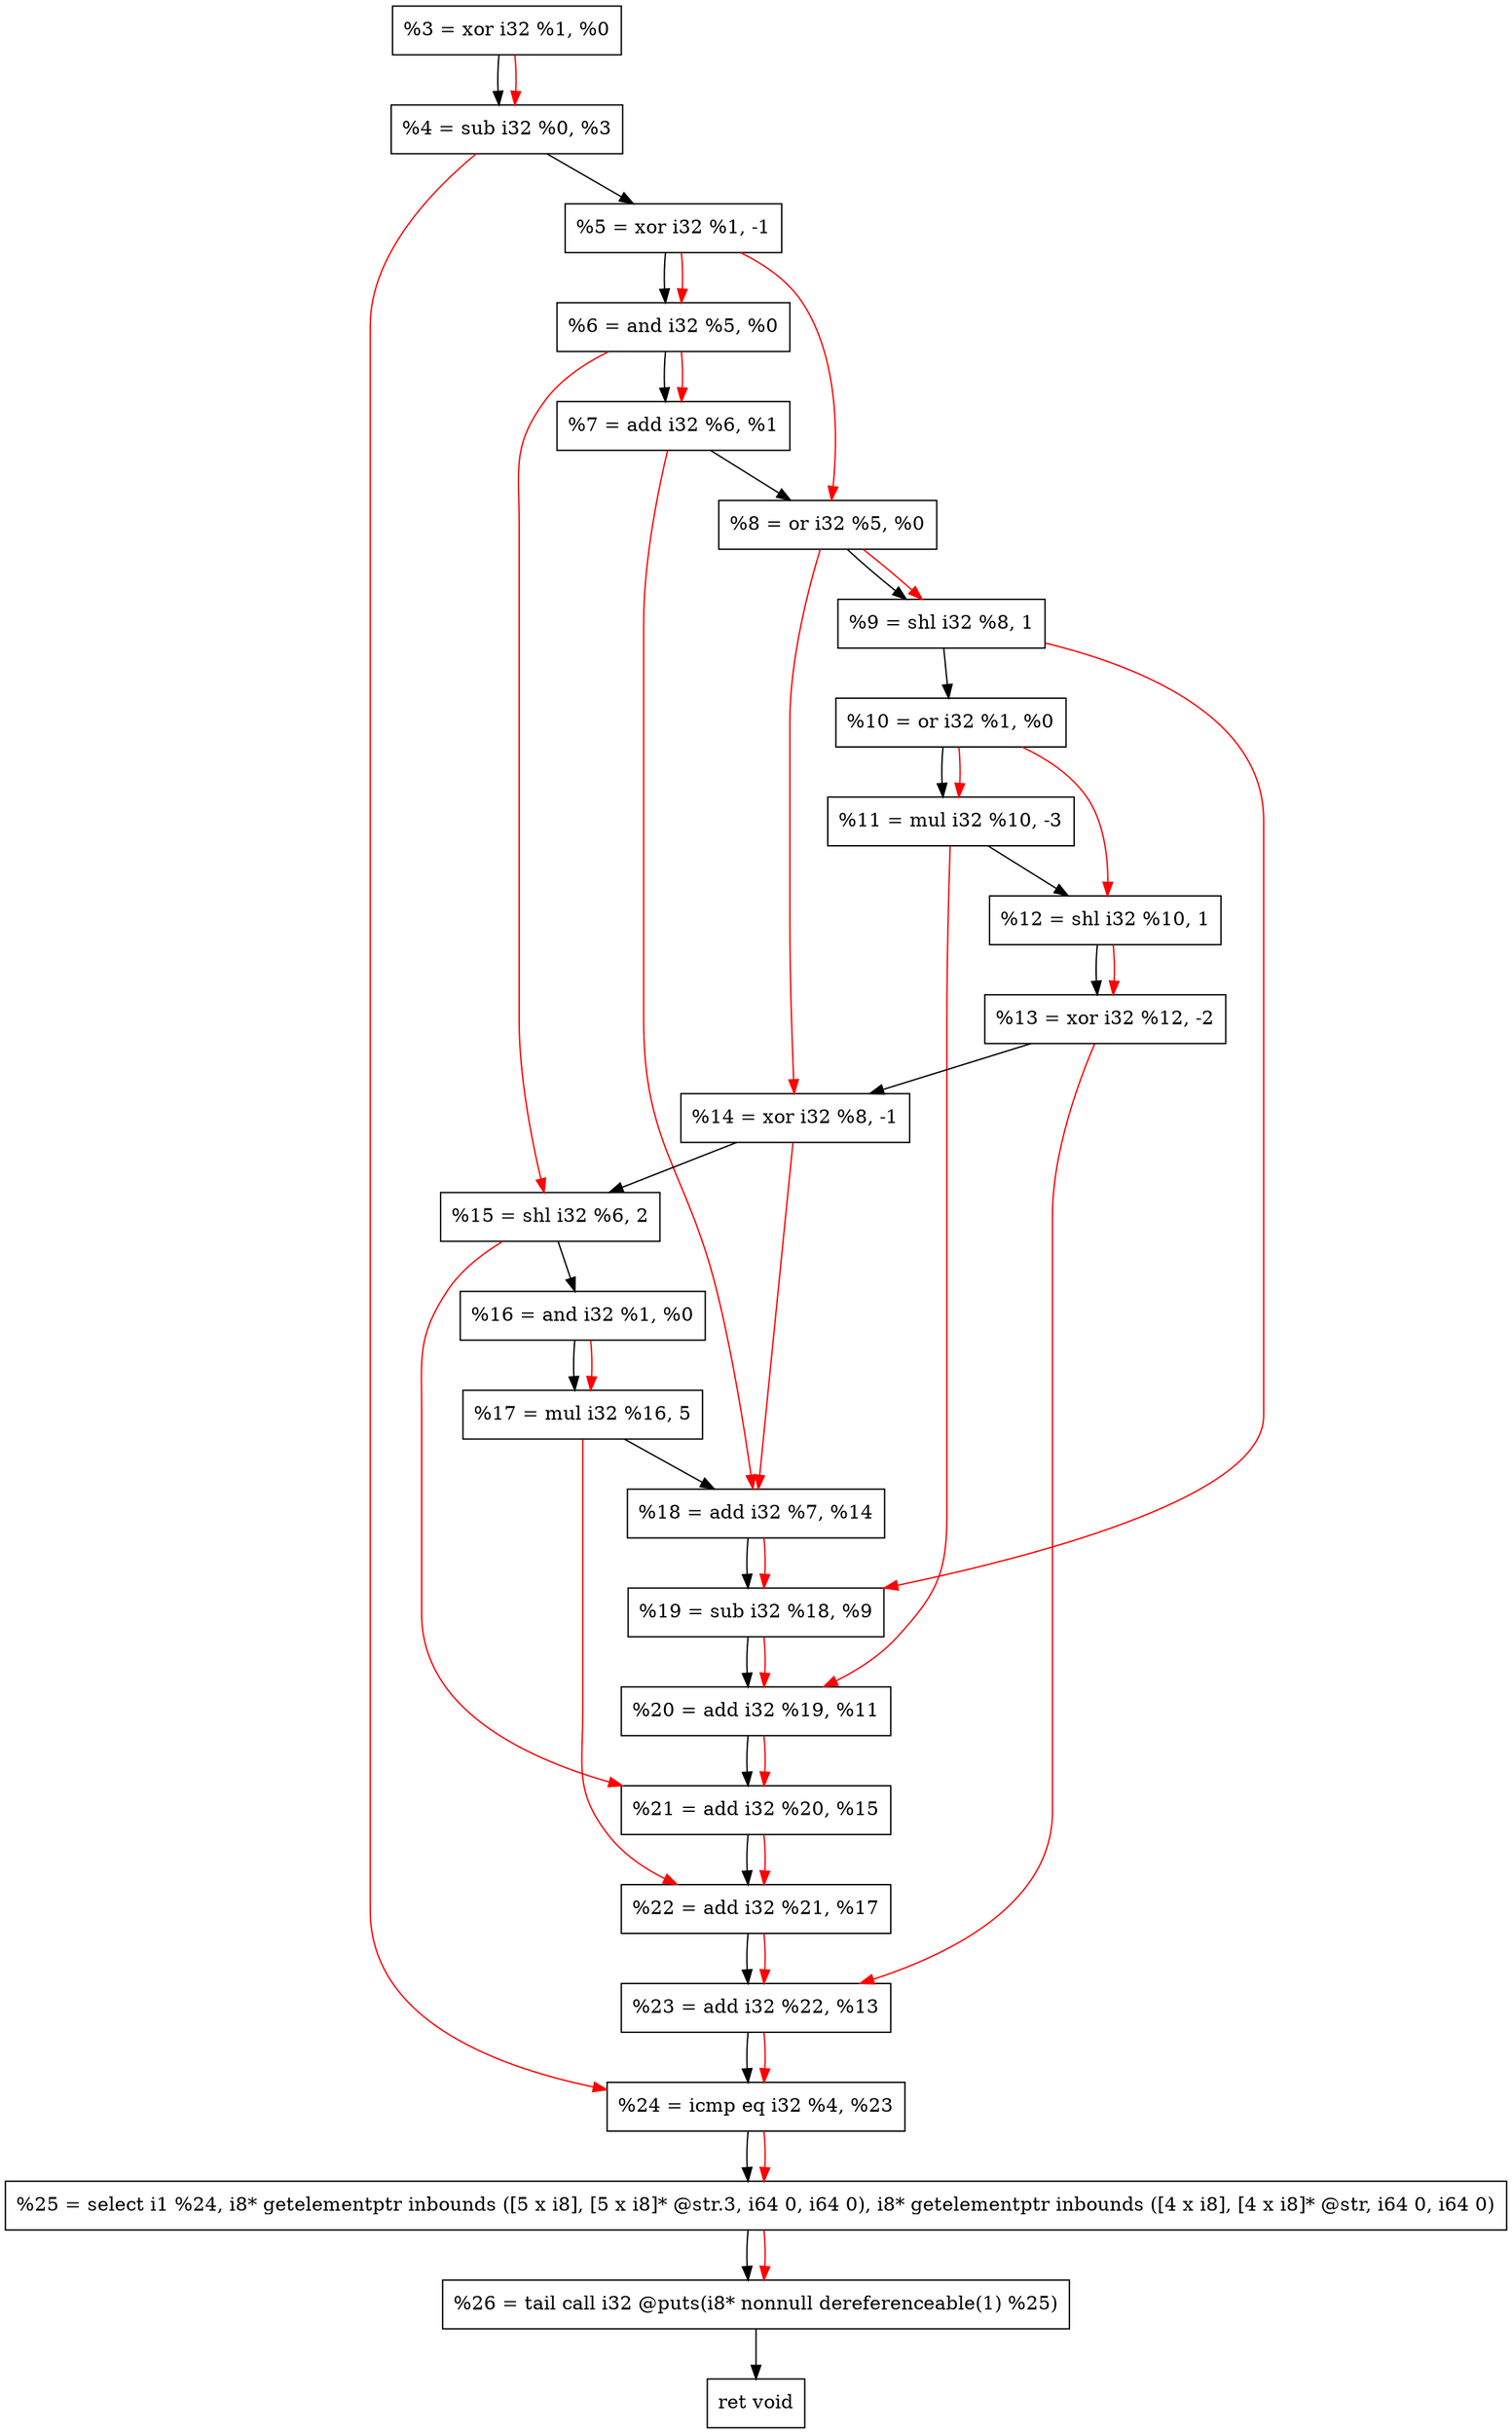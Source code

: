 digraph "DFG for'crackme' function" {
	Node0x23434e0[shape=record, label="  %3 = xor i32 %1, %0"];
	Node0x2343550[shape=record, label="  %4 = sub i32 %0, %3"];
	Node0x2343c20[shape=record, label="  %5 = xor i32 %1, -1"];
	Node0x2343c90[shape=record, label="  %6 = and i32 %5, %0"];
	Node0x2343d00[shape=record, label="  %7 = add i32 %6, %1"];
	Node0x2343d70[shape=record, label="  %8 = or i32 %5, %0"];
	Node0x2343e10[shape=record, label="  %9 = shl i32 %8, 1"];
	Node0x2343e80[shape=record, label="  %10 = or i32 %1, %0"];
	Node0x2343f20[shape=record, label="  %11 = mul i32 %10, -3"];
	Node0x2343f90[shape=record, label="  %12 = shl i32 %10, 1"];
	Node0x2344030[shape=record, label="  %13 = xor i32 %12, -2"];
	Node0x23440a0[shape=record, label="  %14 = xor i32 %8, -1"];
	Node0x2344140[shape=record, label="  %15 = shl i32 %6, 2"];
	Node0x23441b0[shape=record, label="  %16 = and i32 %1, %0"];
	Node0x2344250[shape=record, label="  %17 = mul i32 %16, 5"];
	Node0x23442c0[shape=record, label="  %18 = add i32 %7, %14"];
	Node0x2344330[shape=record, label="  %19 = sub i32 %18, %9"];
	Node0x23443a0[shape=record, label="  %20 = add i32 %19, %11"];
	Node0x2344410[shape=record, label="  %21 = add i32 %20, %15"];
	Node0x2344480[shape=record, label="  %22 = add i32 %21, %17"];
	Node0x23444f0[shape=record, label="  %23 = add i32 %22, %13"];
	Node0x2344560[shape=record, label="  %24 = icmp eq i32 %4, %23"];
	Node0x22e4268[shape=record, label="  %25 = select i1 %24, i8* getelementptr inbounds ([5 x i8], [5 x i8]* @str.3, i64 0, i64 0), i8* getelementptr inbounds ([4 x i8], [4 x i8]* @str, i64 0, i64 0)"];
	Node0x2344a00[shape=record, label="  %26 = tail call i32 @puts(i8* nonnull dereferenceable(1) %25)"];
	Node0x2344a50[shape=record, label="  ret void"];
	Node0x23434e0 -> Node0x2343550;
	Node0x2343550 -> Node0x2343c20;
	Node0x2343c20 -> Node0x2343c90;
	Node0x2343c90 -> Node0x2343d00;
	Node0x2343d00 -> Node0x2343d70;
	Node0x2343d70 -> Node0x2343e10;
	Node0x2343e10 -> Node0x2343e80;
	Node0x2343e80 -> Node0x2343f20;
	Node0x2343f20 -> Node0x2343f90;
	Node0x2343f90 -> Node0x2344030;
	Node0x2344030 -> Node0x23440a0;
	Node0x23440a0 -> Node0x2344140;
	Node0x2344140 -> Node0x23441b0;
	Node0x23441b0 -> Node0x2344250;
	Node0x2344250 -> Node0x23442c0;
	Node0x23442c0 -> Node0x2344330;
	Node0x2344330 -> Node0x23443a0;
	Node0x23443a0 -> Node0x2344410;
	Node0x2344410 -> Node0x2344480;
	Node0x2344480 -> Node0x23444f0;
	Node0x23444f0 -> Node0x2344560;
	Node0x2344560 -> Node0x22e4268;
	Node0x22e4268 -> Node0x2344a00;
	Node0x2344a00 -> Node0x2344a50;
edge [color=red]
	Node0x23434e0 -> Node0x2343550;
	Node0x2343c20 -> Node0x2343c90;
	Node0x2343c90 -> Node0x2343d00;
	Node0x2343c20 -> Node0x2343d70;
	Node0x2343d70 -> Node0x2343e10;
	Node0x2343e80 -> Node0x2343f20;
	Node0x2343e80 -> Node0x2343f90;
	Node0x2343f90 -> Node0x2344030;
	Node0x2343d70 -> Node0x23440a0;
	Node0x2343c90 -> Node0x2344140;
	Node0x23441b0 -> Node0x2344250;
	Node0x2343d00 -> Node0x23442c0;
	Node0x23440a0 -> Node0x23442c0;
	Node0x23442c0 -> Node0x2344330;
	Node0x2343e10 -> Node0x2344330;
	Node0x2344330 -> Node0x23443a0;
	Node0x2343f20 -> Node0x23443a0;
	Node0x23443a0 -> Node0x2344410;
	Node0x2344140 -> Node0x2344410;
	Node0x2344410 -> Node0x2344480;
	Node0x2344250 -> Node0x2344480;
	Node0x2344480 -> Node0x23444f0;
	Node0x2344030 -> Node0x23444f0;
	Node0x2343550 -> Node0x2344560;
	Node0x23444f0 -> Node0x2344560;
	Node0x2344560 -> Node0x22e4268;
	Node0x22e4268 -> Node0x2344a00;
}
